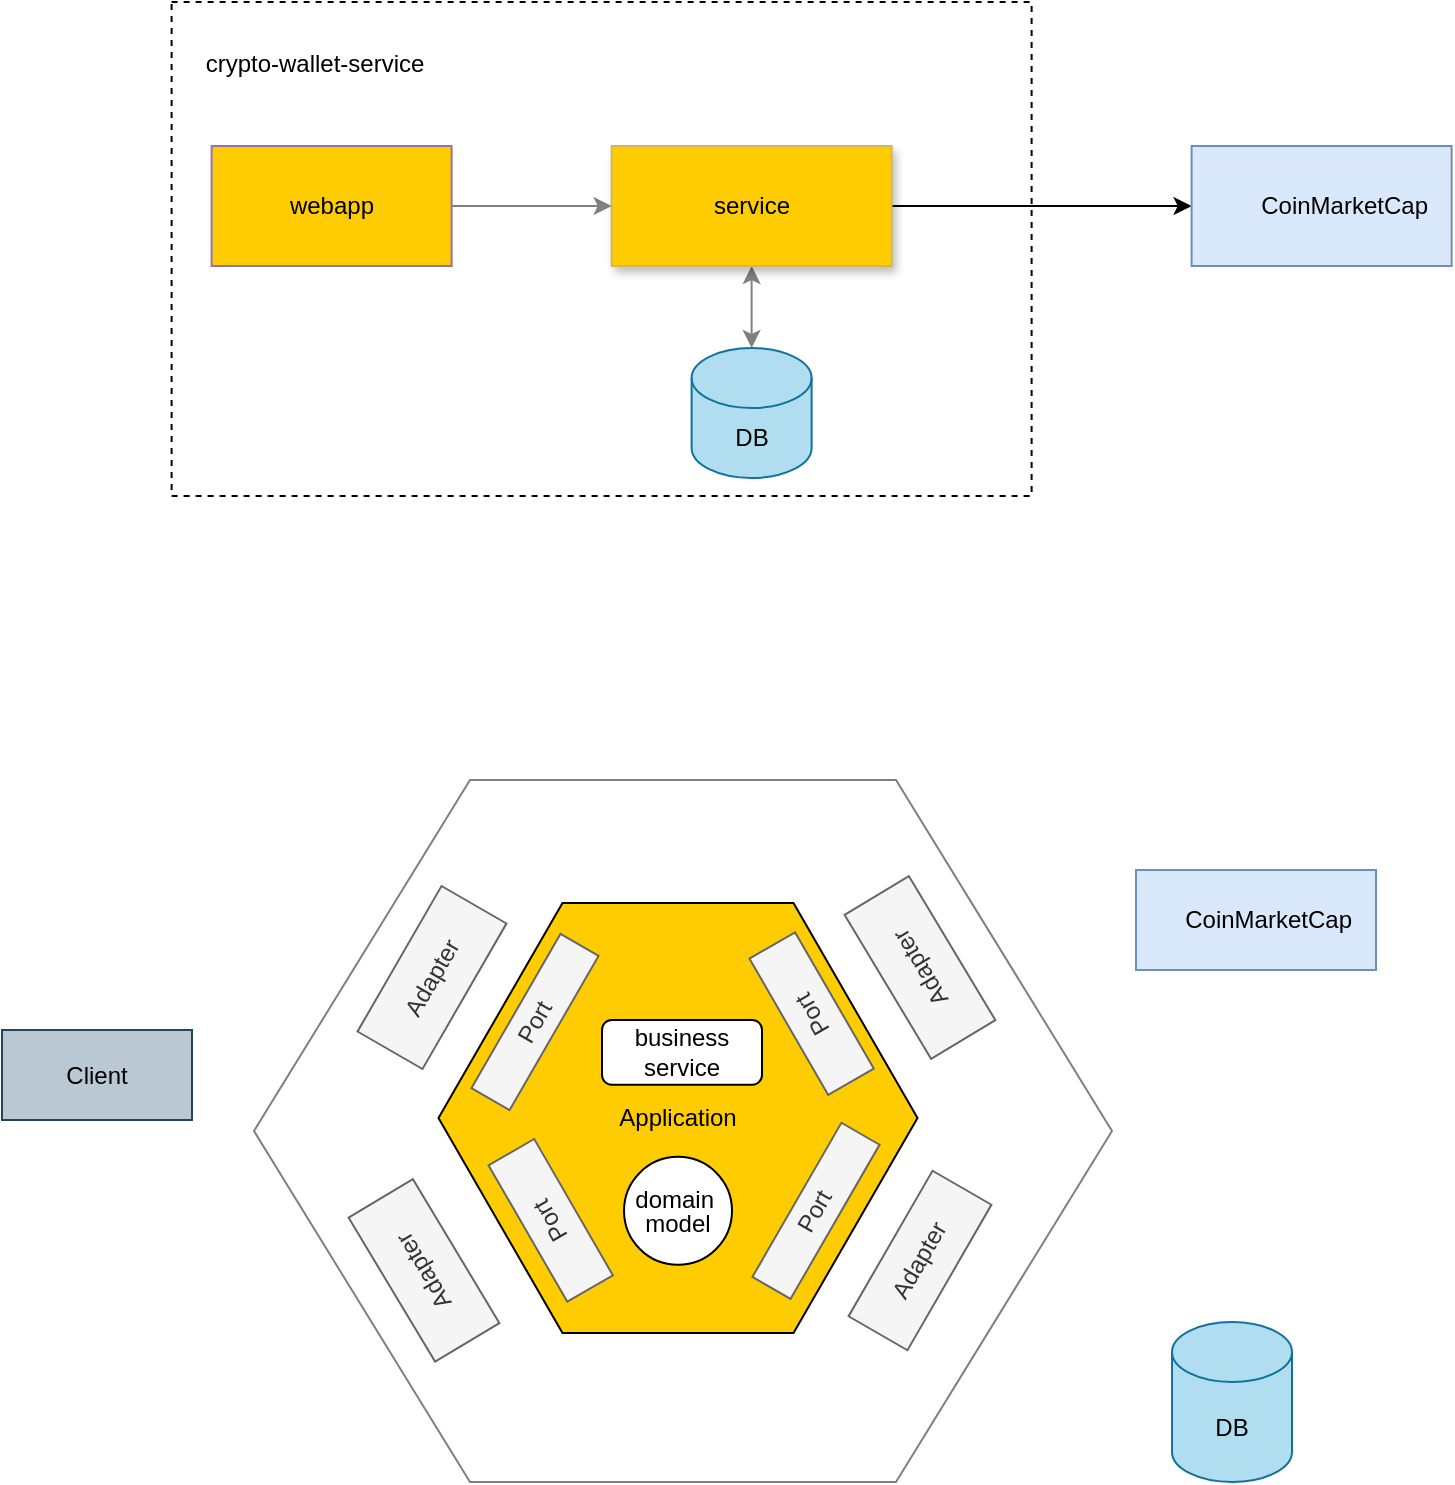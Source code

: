 <mxfile version="28.2.5">
  <diagram name="Page-1" id="elEYoREeMBV5AEj6VeLV">
    <mxGraphModel dx="2066" dy="1166" grid="0" gridSize="10" guides="1" tooltips="1" connect="1" arrows="1" fold="1" page="1" pageScale="1" pageWidth="850" pageHeight="1100" math="0" shadow="0">
      <root>
        <mxCell id="0" />
        <mxCell id="1" parent="0" />
        <mxCell id="uKp9iWR5uyOtx6oeLNLe-12" value="" style="rounded=0;whiteSpace=wrap;html=1;dashed=1;fillColor=none;" vertex="1" parent="1">
          <mxGeometry x="122.81" y="60" width="430" height="247" as="geometry" />
        </mxCell>
        <mxCell id="uKp9iWR5uyOtx6oeLNLe-4" style="edgeStyle=orthogonalEdgeStyle;rounded=0;orthogonalLoop=1;jettySize=auto;html=1;exitX=0.5;exitY=1;exitDx=0;exitDy=0;startArrow=classic;startFill=1;strokeColor=#808080;" edge="1" parent="1" source="uKp9iWR5uyOtx6oeLNLe-2" target="uKp9iWR5uyOtx6oeLNLe-3">
          <mxGeometry relative="1" as="geometry" />
        </mxCell>
        <mxCell id="uKp9iWR5uyOtx6oeLNLe-7" style="edgeStyle=orthogonalEdgeStyle;rounded=0;orthogonalLoop=1;jettySize=auto;html=1;exitX=1;exitY=0.5;exitDx=0;exitDy=0;entryX=0;entryY=0.5;entryDx=0;entryDy=0;" edge="1" parent="1" source="uKp9iWR5uyOtx6oeLNLe-2" target="uKp9iWR5uyOtx6oeLNLe-5">
          <mxGeometry relative="1" as="geometry" />
        </mxCell>
        <mxCell id="uKp9iWR5uyOtx6oeLNLe-2" value="service" style="rounded=0;whiteSpace=wrap;html=1;fillColor=#FFCC02;strokeColor=#d6b656;shadow=1;" vertex="1" parent="1">
          <mxGeometry x="342.81" y="132" width="140" height="60" as="geometry" />
        </mxCell>
        <mxCell id="uKp9iWR5uyOtx6oeLNLe-3" value="DB" style="shape=cylinder3;whiteSpace=wrap;html=1;boundedLbl=1;backgroundOutline=1;size=15;fillColor=#b1ddf0;strokeColor=#10739e;" vertex="1" parent="1">
          <mxGeometry x="382.81" y="233" width="60" height="65" as="geometry" />
        </mxCell>
        <mxCell id="uKp9iWR5uyOtx6oeLNLe-5" value="CoinMarketCap&amp;nbsp; &amp;nbsp;" style="rounded=0;whiteSpace=wrap;html=1;fillColor=#dae8fc;strokeColor=#6c8ebf;align=right;" vertex="1" parent="1">
          <mxGeometry x="632.81" y="132" width="130" height="60" as="geometry" />
        </mxCell>
        <mxCell id="uKp9iWR5uyOtx6oeLNLe-11" style="edgeStyle=orthogonalEdgeStyle;rounded=0;orthogonalLoop=1;jettySize=auto;html=1;exitX=1;exitY=0.5;exitDx=0;exitDy=0;entryX=0;entryY=0.5;entryDx=0;entryDy=0;startArrow=none;startFill=0;strokeColor=#808080;" edge="1" parent="1" source="uKp9iWR5uyOtx6oeLNLe-8" target="uKp9iWR5uyOtx6oeLNLe-2">
          <mxGeometry relative="1" as="geometry" />
        </mxCell>
        <mxCell id="uKp9iWR5uyOtx6oeLNLe-8" value="webapp" style="rounded=0;whiteSpace=wrap;html=1;fillColor=#FFCC02;strokeColor=#9673a6;" vertex="1" parent="1">
          <mxGeometry x="142.81" y="132" width="120" height="60" as="geometry" />
        </mxCell>
        <mxCell id="uKp9iWR5uyOtx6oeLNLe-13" value="crypto-wallet-service" style="text;html=1;align=center;verticalAlign=middle;resizable=0;points=[];autosize=1;strokeColor=none;fillColor=none;" vertex="1" parent="1">
          <mxGeometry x="130.81" y="78" width="127" height="26" as="geometry" />
        </mxCell>
        <mxCell id="uKp9iWR5uyOtx6oeLNLe-14" value="" style="shape=hexagon;perimeter=hexagonPerimeter2;whiteSpace=wrap;html=1;fixedSize=1;size=108;strokeColor=#808080;" vertex="1" parent="1">
          <mxGeometry x="164" y="449" width="429" height="351" as="geometry" />
        </mxCell>
        <mxCell id="uKp9iWR5uyOtx6oeLNLe-16" value="Application" style="shape=hexagon;perimeter=hexagonPerimeter2;whiteSpace=wrap;html=1;fixedSize=1;size=62;fillColor=#FFCC02;" vertex="1" parent="1">
          <mxGeometry x="256.25" y="510.5" width="239.5" height="215" as="geometry" />
        </mxCell>
        <mxCell id="uKp9iWR5uyOtx6oeLNLe-18" value="CoinMarketCap&amp;nbsp; &amp;nbsp;" style="rounded=0;whiteSpace=wrap;html=1;fillColor=#dae8fc;strokeColor=#6c8ebf;align=right;glass=0;shadow=0;" vertex="1" parent="1">
          <mxGeometry x="605" y="494" width="120" height="50" as="geometry" />
        </mxCell>
        <mxCell id="uKp9iWR5uyOtx6oeLNLe-19" value="DB" style="shape=cylinder3;whiteSpace=wrap;html=1;boundedLbl=1;backgroundOutline=1;size=15;fillColor=#b1ddf0;strokeColor=#10739e;" vertex="1" parent="1">
          <mxGeometry x="623" y="720" width="60" height="80" as="geometry" />
        </mxCell>
        <mxCell id="uKp9iWR5uyOtx6oeLNLe-21" value="Adapter" style="rounded=0;whiteSpace=wrap;html=1;rotation=-60;fillColor=#f5f5f5;fontColor=#333333;strokeColor=#666666;" vertex="1" parent="1">
          <mxGeometry x="455" y="672.25" width="84" height="34" as="geometry" />
        </mxCell>
        <mxCell id="uKp9iWR5uyOtx6oeLNLe-22" value="Port" style="rounded=0;whiteSpace=wrap;html=1;rotation=-60;fillColor=#f5f5f5;fontColor=#333333;strokeColor=#666666;" vertex="1" parent="1">
          <mxGeometry x="400.48" y="653.43" width="89.03" height="22" as="geometry" />
        </mxCell>
        <mxCell id="uKp9iWR5uyOtx6oeLNLe-23" value="Port" style="rounded=0;whiteSpace=wrap;html=1;rotation=-120;fillColor=#f5f5f5;fontColor=#333333;strokeColor=#666666;" vertex="1" parent="1">
          <mxGeometry x="403.45" y="552.64" width="78.73" height="26.35" as="geometry" />
        </mxCell>
        <mxCell id="uKp9iWR5uyOtx6oeLNLe-25" value="Adapter" style="rounded=0;whiteSpace=wrap;html=1;rotation=-121;fillColor=#f5f5f5;fontColor=#333333;strokeColor=#666666;" vertex="1" parent="1">
          <mxGeometry x="455" y="524" width="84" height="37.5" as="geometry" />
        </mxCell>
        <mxCell id="uKp9iWR5uyOtx6oeLNLe-28" value="Adapter" style="rounded=0;whiteSpace=wrap;html=1;rotation=-60;fillColor=#f5f5f5;fontColor=#333333;strokeColor=#666666;" vertex="1" parent="1">
          <mxGeometry x="211" y="529" width="84" height="37.5" as="geometry" />
        </mxCell>
        <mxCell id="uKp9iWR5uyOtx6oeLNLe-30" value="Port" style="rounded=0;whiteSpace=wrap;html=1;rotation=-60;fillColor=#f5f5f5;fontColor=#333333;strokeColor=#666666;" vertex="1" parent="1">
          <mxGeometry x="260" y="559" width="89.03" height="22" as="geometry" />
        </mxCell>
        <mxCell id="uKp9iWR5uyOtx6oeLNLe-31" value="Adapter" style="rounded=0;whiteSpace=wrap;html=1;rotation=-121;fillColor=#f5f5f5;fontColor=#333333;strokeColor=#666666;" vertex="1" parent="1">
          <mxGeometry x="207" y="675.43" width="84" height="37.5" as="geometry" />
        </mxCell>
        <mxCell id="uKp9iWR5uyOtx6oeLNLe-32" value="Port" style="rounded=0;whiteSpace=wrap;html=1;rotation=-120;fillColor=#f5f5f5;fontColor=#333333;strokeColor=#666666;" vertex="1" parent="1">
          <mxGeometry x="273" y="656" width="78.73" height="26.35" as="geometry" />
        </mxCell>
        <mxCell id="uKp9iWR5uyOtx6oeLNLe-33" value="Client" style="rounded=0;whiteSpace=wrap;html=1;fillColor=#bac8d3;strokeColor=#23445d;" vertex="1" parent="1">
          <mxGeometry x="38" y="574" width="95" height="45" as="geometry" />
        </mxCell>
        <mxCell id="uKp9iWR5uyOtx6oeLNLe-39" value="&lt;div style=&quot;line-height: 100%;&quot;&gt;domain&amp;nbsp;&lt;br&gt;model&lt;/div&gt;" style="ellipse;whiteSpace=wrap;html=1;aspect=fixed;" vertex="1" parent="1">
          <mxGeometry x="349" y="637.43" width="54" height="54" as="geometry" />
        </mxCell>
        <mxCell id="uKp9iWR5uyOtx6oeLNLe-40" value="business &lt;br&gt;service" style="rounded=1;whiteSpace=wrap;html=1;" vertex="1" parent="1">
          <mxGeometry x="338" y="569" width="80" height="32.36" as="geometry" />
        </mxCell>
      </root>
    </mxGraphModel>
  </diagram>
</mxfile>
